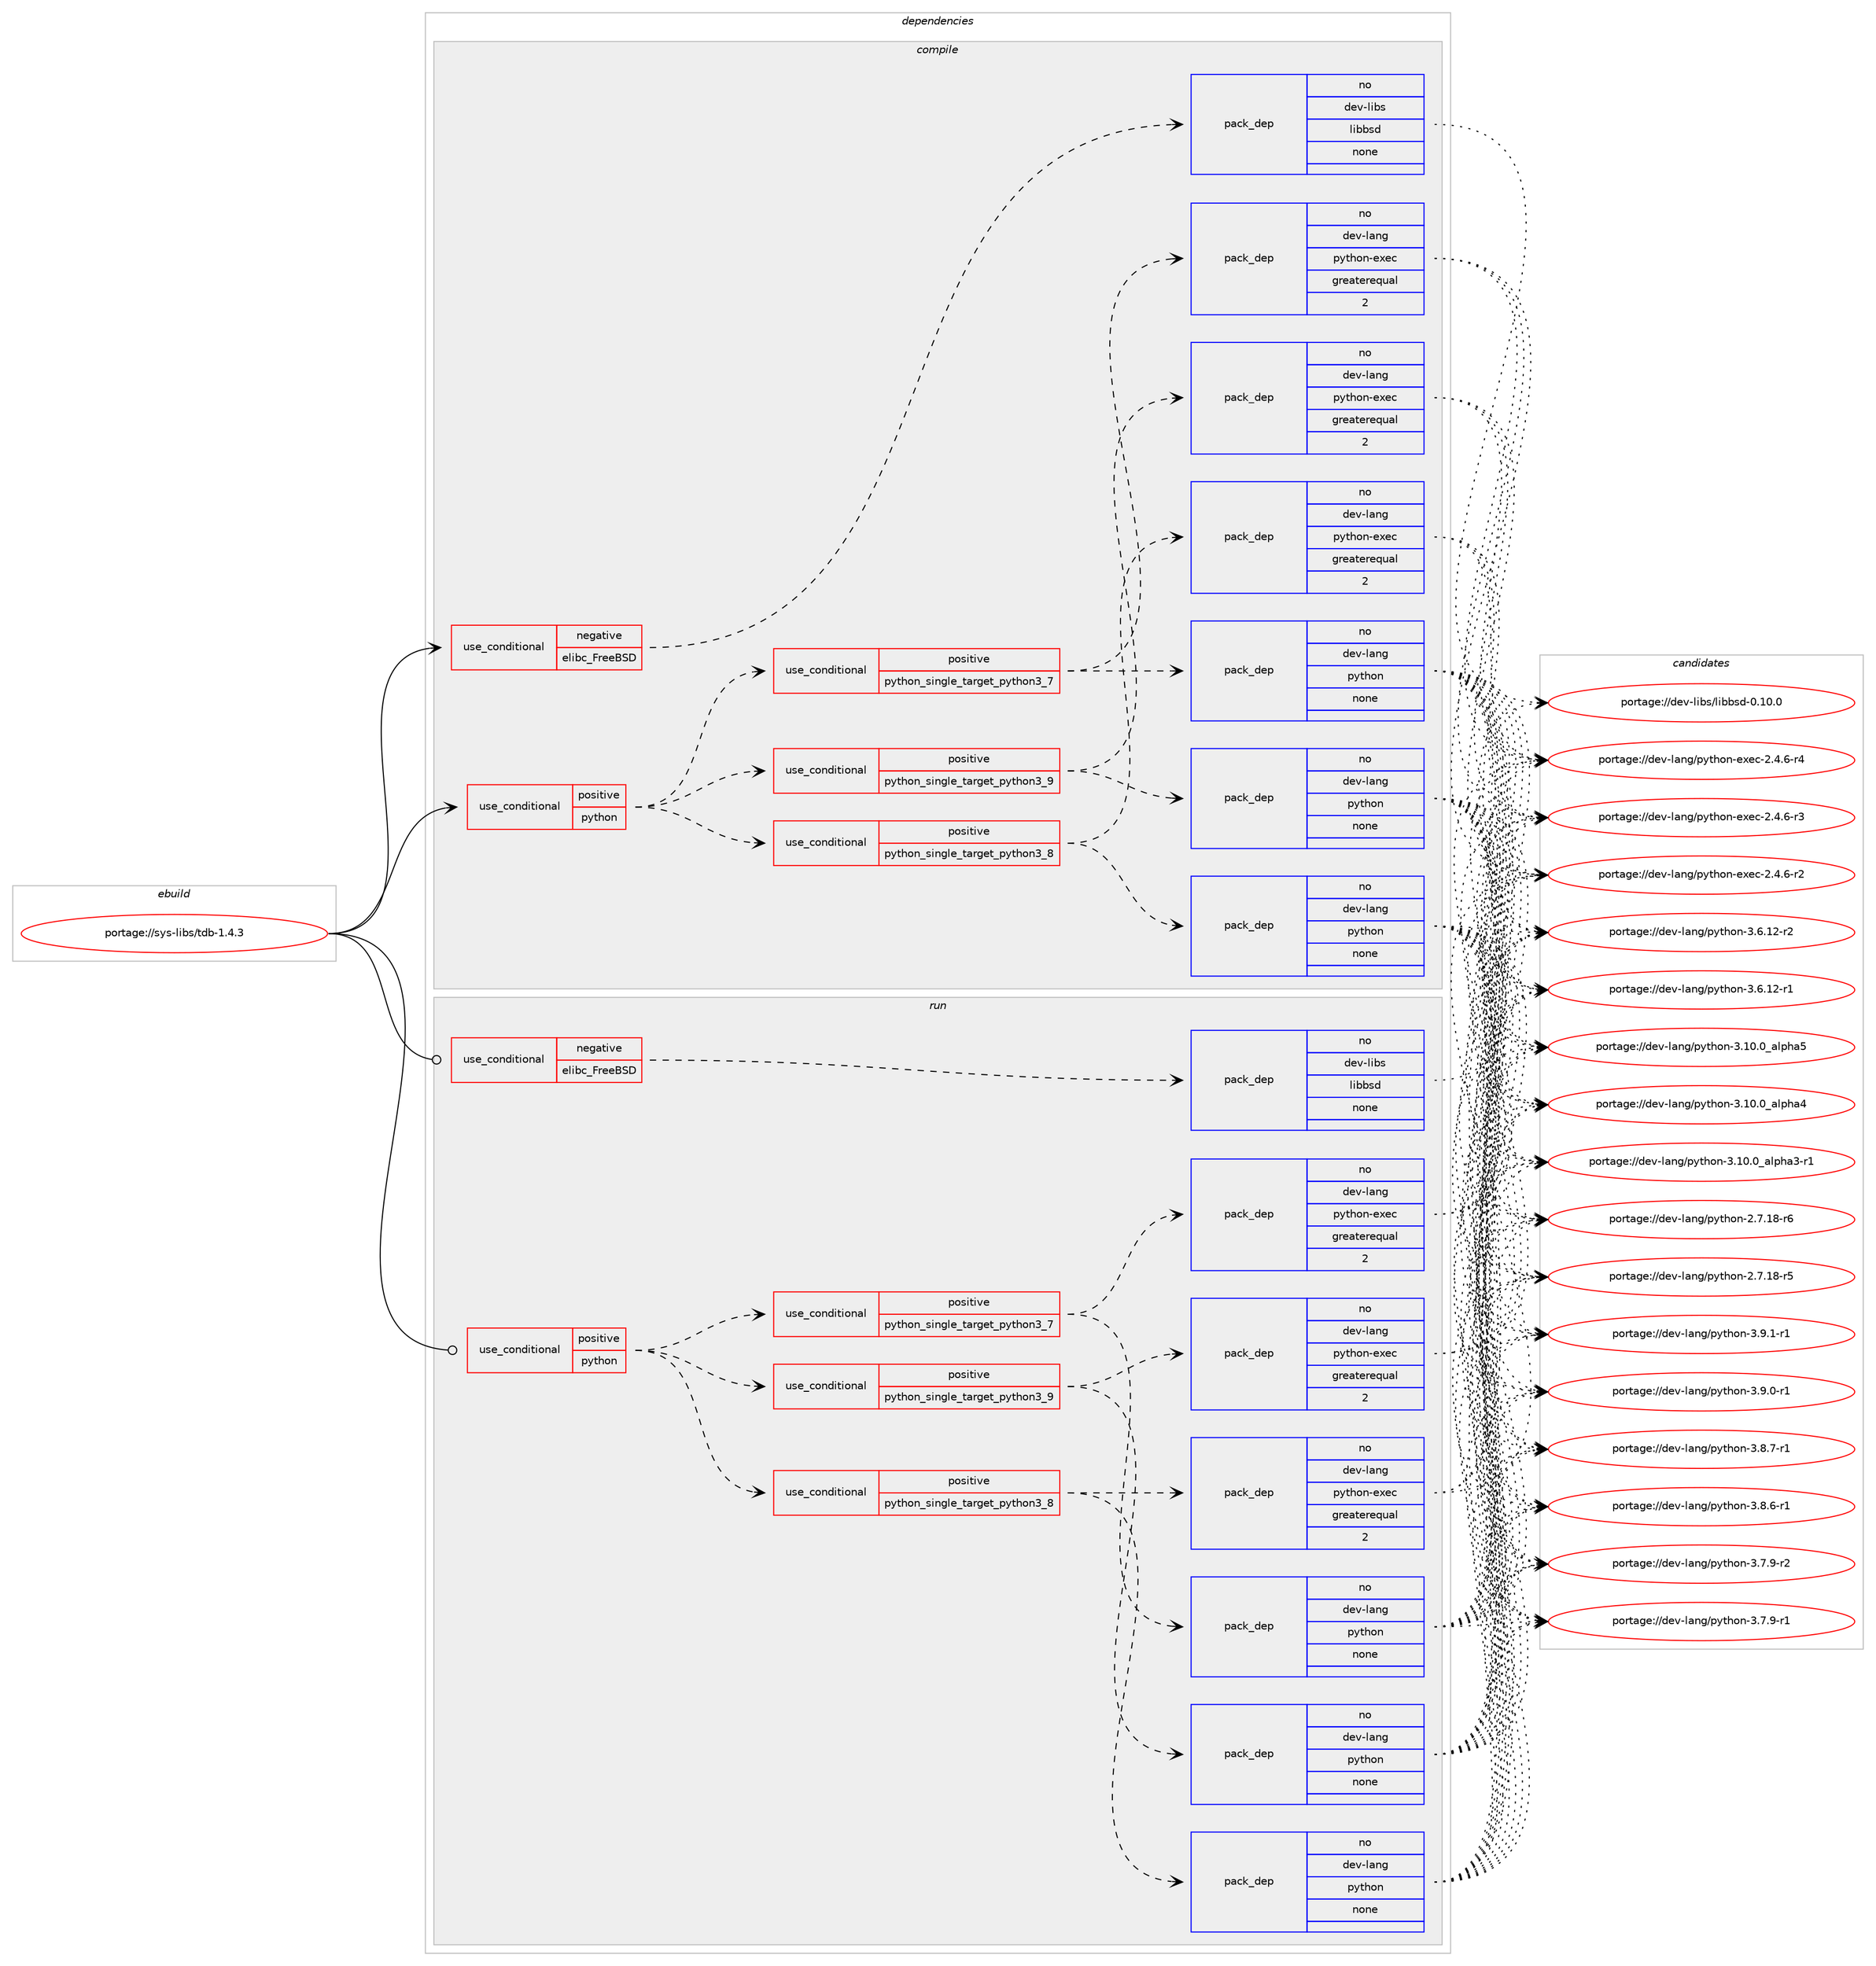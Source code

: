 digraph prolog {

# *************
# Graph options
# *************

newrank=true;
concentrate=true;
compound=true;
graph [rankdir=LR,fontname=Helvetica,fontsize=10,ranksep=1.5];#, ranksep=2.5, nodesep=0.2];
edge  [arrowhead=vee];
node  [fontname=Helvetica,fontsize=10];

# **********
# The ebuild
# **********

subgraph cluster_leftcol {
color=gray;
rank=same;
label=<<i>ebuild</i>>;
id [label="portage://sys-libs/tdb-1.4.3", color=red, width=4, href="../sys-libs/tdb-1.4.3.svg"];
}

# ****************
# The dependencies
# ****************

subgraph cluster_midcol {
color=gray;
label=<<i>dependencies</i>>;
subgraph cluster_compile {
fillcolor="#eeeeee";
style=filled;
label=<<i>compile</i>>;
subgraph cond1205 {
dependency5314 [label=<<TABLE BORDER="0" CELLBORDER="1" CELLSPACING="0" CELLPADDING="4"><TR><TD ROWSPAN="3" CELLPADDING="10">use_conditional</TD></TR><TR><TD>negative</TD></TR><TR><TD>elibc_FreeBSD</TD></TR></TABLE>>, shape=none, color=red];
subgraph pack4042 {
dependency5315 [label=<<TABLE BORDER="0" CELLBORDER="1" CELLSPACING="0" CELLPADDING="4" WIDTH="220"><TR><TD ROWSPAN="6" CELLPADDING="30">pack_dep</TD></TR><TR><TD WIDTH="110">no</TD></TR><TR><TD>dev-libs</TD></TR><TR><TD>libbsd</TD></TR><TR><TD>none</TD></TR><TR><TD></TD></TR></TABLE>>, shape=none, color=blue];
}
dependency5314:e -> dependency5315:w [weight=20,style="dashed",arrowhead="vee"];
}
id:e -> dependency5314:w [weight=20,style="solid",arrowhead="vee"];
subgraph cond1206 {
dependency5316 [label=<<TABLE BORDER="0" CELLBORDER="1" CELLSPACING="0" CELLPADDING="4"><TR><TD ROWSPAN="3" CELLPADDING="10">use_conditional</TD></TR><TR><TD>positive</TD></TR><TR><TD>python</TD></TR></TABLE>>, shape=none, color=red];
subgraph cond1207 {
dependency5317 [label=<<TABLE BORDER="0" CELLBORDER="1" CELLSPACING="0" CELLPADDING="4"><TR><TD ROWSPAN="3" CELLPADDING="10">use_conditional</TD></TR><TR><TD>positive</TD></TR><TR><TD>python_single_target_python3_7</TD></TR></TABLE>>, shape=none, color=red];
subgraph pack4043 {
dependency5318 [label=<<TABLE BORDER="0" CELLBORDER="1" CELLSPACING="0" CELLPADDING="4" WIDTH="220"><TR><TD ROWSPAN="6" CELLPADDING="30">pack_dep</TD></TR><TR><TD WIDTH="110">no</TD></TR><TR><TD>dev-lang</TD></TR><TR><TD>python</TD></TR><TR><TD>none</TD></TR><TR><TD></TD></TR></TABLE>>, shape=none, color=blue];
}
dependency5317:e -> dependency5318:w [weight=20,style="dashed",arrowhead="vee"];
subgraph pack4044 {
dependency5319 [label=<<TABLE BORDER="0" CELLBORDER="1" CELLSPACING="0" CELLPADDING="4" WIDTH="220"><TR><TD ROWSPAN="6" CELLPADDING="30">pack_dep</TD></TR><TR><TD WIDTH="110">no</TD></TR><TR><TD>dev-lang</TD></TR><TR><TD>python-exec</TD></TR><TR><TD>greaterequal</TD></TR><TR><TD>2</TD></TR></TABLE>>, shape=none, color=blue];
}
dependency5317:e -> dependency5319:w [weight=20,style="dashed",arrowhead="vee"];
}
dependency5316:e -> dependency5317:w [weight=20,style="dashed",arrowhead="vee"];
subgraph cond1208 {
dependency5320 [label=<<TABLE BORDER="0" CELLBORDER="1" CELLSPACING="0" CELLPADDING="4"><TR><TD ROWSPAN="3" CELLPADDING="10">use_conditional</TD></TR><TR><TD>positive</TD></TR><TR><TD>python_single_target_python3_8</TD></TR></TABLE>>, shape=none, color=red];
subgraph pack4045 {
dependency5321 [label=<<TABLE BORDER="0" CELLBORDER="1" CELLSPACING="0" CELLPADDING="4" WIDTH="220"><TR><TD ROWSPAN="6" CELLPADDING="30">pack_dep</TD></TR><TR><TD WIDTH="110">no</TD></TR><TR><TD>dev-lang</TD></TR><TR><TD>python</TD></TR><TR><TD>none</TD></TR><TR><TD></TD></TR></TABLE>>, shape=none, color=blue];
}
dependency5320:e -> dependency5321:w [weight=20,style="dashed",arrowhead="vee"];
subgraph pack4046 {
dependency5322 [label=<<TABLE BORDER="0" CELLBORDER="1" CELLSPACING="0" CELLPADDING="4" WIDTH="220"><TR><TD ROWSPAN="6" CELLPADDING="30">pack_dep</TD></TR><TR><TD WIDTH="110">no</TD></TR><TR><TD>dev-lang</TD></TR><TR><TD>python-exec</TD></TR><TR><TD>greaterequal</TD></TR><TR><TD>2</TD></TR></TABLE>>, shape=none, color=blue];
}
dependency5320:e -> dependency5322:w [weight=20,style="dashed",arrowhead="vee"];
}
dependency5316:e -> dependency5320:w [weight=20,style="dashed",arrowhead="vee"];
subgraph cond1209 {
dependency5323 [label=<<TABLE BORDER="0" CELLBORDER="1" CELLSPACING="0" CELLPADDING="4"><TR><TD ROWSPAN="3" CELLPADDING="10">use_conditional</TD></TR><TR><TD>positive</TD></TR><TR><TD>python_single_target_python3_9</TD></TR></TABLE>>, shape=none, color=red];
subgraph pack4047 {
dependency5324 [label=<<TABLE BORDER="0" CELLBORDER="1" CELLSPACING="0" CELLPADDING="4" WIDTH="220"><TR><TD ROWSPAN="6" CELLPADDING="30">pack_dep</TD></TR><TR><TD WIDTH="110">no</TD></TR><TR><TD>dev-lang</TD></TR><TR><TD>python</TD></TR><TR><TD>none</TD></TR><TR><TD></TD></TR></TABLE>>, shape=none, color=blue];
}
dependency5323:e -> dependency5324:w [weight=20,style="dashed",arrowhead="vee"];
subgraph pack4048 {
dependency5325 [label=<<TABLE BORDER="0" CELLBORDER="1" CELLSPACING="0" CELLPADDING="4" WIDTH="220"><TR><TD ROWSPAN="6" CELLPADDING="30">pack_dep</TD></TR><TR><TD WIDTH="110">no</TD></TR><TR><TD>dev-lang</TD></TR><TR><TD>python-exec</TD></TR><TR><TD>greaterequal</TD></TR><TR><TD>2</TD></TR></TABLE>>, shape=none, color=blue];
}
dependency5323:e -> dependency5325:w [weight=20,style="dashed",arrowhead="vee"];
}
dependency5316:e -> dependency5323:w [weight=20,style="dashed",arrowhead="vee"];
}
id:e -> dependency5316:w [weight=20,style="solid",arrowhead="vee"];
}
subgraph cluster_compileandrun {
fillcolor="#eeeeee";
style=filled;
label=<<i>compile and run</i>>;
}
subgraph cluster_run {
fillcolor="#eeeeee";
style=filled;
label=<<i>run</i>>;
subgraph cond1210 {
dependency5326 [label=<<TABLE BORDER="0" CELLBORDER="1" CELLSPACING="0" CELLPADDING="4"><TR><TD ROWSPAN="3" CELLPADDING="10">use_conditional</TD></TR><TR><TD>negative</TD></TR><TR><TD>elibc_FreeBSD</TD></TR></TABLE>>, shape=none, color=red];
subgraph pack4049 {
dependency5327 [label=<<TABLE BORDER="0" CELLBORDER="1" CELLSPACING="0" CELLPADDING="4" WIDTH="220"><TR><TD ROWSPAN="6" CELLPADDING="30">pack_dep</TD></TR><TR><TD WIDTH="110">no</TD></TR><TR><TD>dev-libs</TD></TR><TR><TD>libbsd</TD></TR><TR><TD>none</TD></TR><TR><TD></TD></TR></TABLE>>, shape=none, color=blue];
}
dependency5326:e -> dependency5327:w [weight=20,style="dashed",arrowhead="vee"];
}
id:e -> dependency5326:w [weight=20,style="solid",arrowhead="odot"];
subgraph cond1211 {
dependency5328 [label=<<TABLE BORDER="0" CELLBORDER="1" CELLSPACING="0" CELLPADDING="4"><TR><TD ROWSPAN="3" CELLPADDING="10">use_conditional</TD></TR><TR><TD>positive</TD></TR><TR><TD>python</TD></TR></TABLE>>, shape=none, color=red];
subgraph cond1212 {
dependency5329 [label=<<TABLE BORDER="0" CELLBORDER="1" CELLSPACING="0" CELLPADDING="4"><TR><TD ROWSPAN="3" CELLPADDING="10">use_conditional</TD></TR><TR><TD>positive</TD></TR><TR><TD>python_single_target_python3_7</TD></TR></TABLE>>, shape=none, color=red];
subgraph pack4050 {
dependency5330 [label=<<TABLE BORDER="0" CELLBORDER="1" CELLSPACING="0" CELLPADDING="4" WIDTH="220"><TR><TD ROWSPAN="6" CELLPADDING="30">pack_dep</TD></TR><TR><TD WIDTH="110">no</TD></TR><TR><TD>dev-lang</TD></TR><TR><TD>python</TD></TR><TR><TD>none</TD></TR><TR><TD></TD></TR></TABLE>>, shape=none, color=blue];
}
dependency5329:e -> dependency5330:w [weight=20,style="dashed",arrowhead="vee"];
subgraph pack4051 {
dependency5331 [label=<<TABLE BORDER="0" CELLBORDER="1" CELLSPACING="0" CELLPADDING="4" WIDTH="220"><TR><TD ROWSPAN="6" CELLPADDING="30">pack_dep</TD></TR><TR><TD WIDTH="110">no</TD></TR><TR><TD>dev-lang</TD></TR><TR><TD>python-exec</TD></TR><TR><TD>greaterequal</TD></TR><TR><TD>2</TD></TR></TABLE>>, shape=none, color=blue];
}
dependency5329:e -> dependency5331:w [weight=20,style="dashed",arrowhead="vee"];
}
dependency5328:e -> dependency5329:w [weight=20,style="dashed",arrowhead="vee"];
subgraph cond1213 {
dependency5332 [label=<<TABLE BORDER="0" CELLBORDER="1" CELLSPACING="0" CELLPADDING="4"><TR><TD ROWSPAN="3" CELLPADDING="10">use_conditional</TD></TR><TR><TD>positive</TD></TR><TR><TD>python_single_target_python3_8</TD></TR></TABLE>>, shape=none, color=red];
subgraph pack4052 {
dependency5333 [label=<<TABLE BORDER="0" CELLBORDER="1" CELLSPACING="0" CELLPADDING="4" WIDTH="220"><TR><TD ROWSPAN="6" CELLPADDING="30">pack_dep</TD></TR><TR><TD WIDTH="110">no</TD></TR><TR><TD>dev-lang</TD></TR><TR><TD>python</TD></TR><TR><TD>none</TD></TR><TR><TD></TD></TR></TABLE>>, shape=none, color=blue];
}
dependency5332:e -> dependency5333:w [weight=20,style="dashed",arrowhead="vee"];
subgraph pack4053 {
dependency5334 [label=<<TABLE BORDER="0" CELLBORDER="1" CELLSPACING="0" CELLPADDING="4" WIDTH="220"><TR><TD ROWSPAN="6" CELLPADDING="30">pack_dep</TD></TR><TR><TD WIDTH="110">no</TD></TR><TR><TD>dev-lang</TD></TR><TR><TD>python-exec</TD></TR><TR><TD>greaterequal</TD></TR><TR><TD>2</TD></TR></TABLE>>, shape=none, color=blue];
}
dependency5332:e -> dependency5334:w [weight=20,style="dashed",arrowhead="vee"];
}
dependency5328:e -> dependency5332:w [weight=20,style="dashed",arrowhead="vee"];
subgraph cond1214 {
dependency5335 [label=<<TABLE BORDER="0" CELLBORDER="1" CELLSPACING="0" CELLPADDING="4"><TR><TD ROWSPAN="3" CELLPADDING="10">use_conditional</TD></TR><TR><TD>positive</TD></TR><TR><TD>python_single_target_python3_9</TD></TR></TABLE>>, shape=none, color=red];
subgraph pack4054 {
dependency5336 [label=<<TABLE BORDER="0" CELLBORDER="1" CELLSPACING="0" CELLPADDING="4" WIDTH="220"><TR><TD ROWSPAN="6" CELLPADDING="30">pack_dep</TD></TR><TR><TD WIDTH="110">no</TD></TR><TR><TD>dev-lang</TD></TR><TR><TD>python</TD></TR><TR><TD>none</TD></TR><TR><TD></TD></TR></TABLE>>, shape=none, color=blue];
}
dependency5335:e -> dependency5336:w [weight=20,style="dashed",arrowhead="vee"];
subgraph pack4055 {
dependency5337 [label=<<TABLE BORDER="0" CELLBORDER="1" CELLSPACING="0" CELLPADDING="4" WIDTH="220"><TR><TD ROWSPAN="6" CELLPADDING="30">pack_dep</TD></TR><TR><TD WIDTH="110">no</TD></TR><TR><TD>dev-lang</TD></TR><TR><TD>python-exec</TD></TR><TR><TD>greaterequal</TD></TR><TR><TD>2</TD></TR></TABLE>>, shape=none, color=blue];
}
dependency5335:e -> dependency5337:w [weight=20,style="dashed",arrowhead="vee"];
}
dependency5328:e -> dependency5335:w [weight=20,style="dashed",arrowhead="vee"];
}
id:e -> dependency5328:w [weight=20,style="solid",arrowhead="odot"];
}
}

# **************
# The candidates
# **************

subgraph cluster_choices {
rank=same;
color=gray;
label=<<i>candidates</i>>;

subgraph choice4042 {
color=black;
nodesep=1;
choice100101118451081059811547108105989811510045484649484648 [label="portage://dev-libs/libbsd-0.10.0", color=red, width=4,href="../dev-libs/libbsd-0.10.0.svg"];
dependency5315:e -> choice100101118451081059811547108105989811510045484649484648:w [style=dotted,weight="100"];
}
subgraph choice4043 {
color=black;
nodesep=1;
choice1001011184510897110103471121211161041111104551465746494511449 [label="portage://dev-lang/python-3.9.1-r1", color=red, width=4,href="../dev-lang/python-3.9.1-r1.svg"];
choice1001011184510897110103471121211161041111104551465746484511449 [label="portage://dev-lang/python-3.9.0-r1", color=red, width=4,href="../dev-lang/python-3.9.0-r1.svg"];
choice1001011184510897110103471121211161041111104551465646554511449 [label="portage://dev-lang/python-3.8.7-r1", color=red, width=4,href="../dev-lang/python-3.8.7-r1.svg"];
choice1001011184510897110103471121211161041111104551465646544511449 [label="portage://dev-lang/python-3.8.6-r1", color=red, width=4,href="../dev-lang/python-3.8.6-r1.svg"];
choice1001011184510897110103471121211161041111104551465546574511450 [label="portage://dev-lang/python-3.7.9-r2", color=red, width=4,href="../dev-lang/python-3.7.9-r2.svg"];
choice1001011184510897110103471121211161041111104551465546574511449 [label="portage://dev-lang/python-3.7.9-r1", color=red, width=4,href="../dev-lang/python-3.7.9-r1.svg"];
choice100101118451089711010347112121116104111110455146544649504511450 [label="portage://dev-lang/python-3.6.12-r2", color=red, width=4,href="../dev-lang/python-3.6.12-r2.svg"];
choice100101118451089711010347112121116104111110455146544649504511449 [label="portage://dev-lang/python-3.6.12-r1", color=red, width=4,href="../dev-lang/python-3.6.12-r1.svg"];
choice1001011184510897110103471121211161041111104551464948464895971081121049753 [label="portage://dev-lang/python-3.10.0_alpha5", color=red, width=4,href="../dev-lang/python-3.10.0_alpha5.svg"];
choice1001011184510897110103471121211161041111104551464948464895971081121049752 [label="portage://dev-lang/python-3.10.0_alpha4", color=red, width=4,href="../dev-lang/python-3.10.0_alpha4.svg"];
choice10010111845108971101034711212111610411111045514649484648959710811210497514511449 [label="portage://dev-lang/python-3.10.0_alpha3-r1", color=red, width=4,href="../dev-lang/python-3.10.0_alpha3-r1.svg"];
choice100101118451089711010347112121116104111110455046554649564511454 [label="portage://dev-lang/python-2.7.18-r6", color=red, width=4,href="../dev-lang/python-2.7.18-r6.svg"];
choice100101118451089711010347112121116104111110455046554649564511453 [label="portage://dev-lang/python-2.7.18-r5", color=red, width=4,href="../dev-lang/python-2.7.18-r5.svg"];
dependency5318:e -> choice1001011184510897110103471121211161041111104551465746494511449:w [style=dotted,weight="100"];
dependency5318:e -> choice1001011184510897110103471121211161041111104551465746484511449:w [style=dotted,weight="100"];
dependency5318:e -> choice1001011184510897110103471121211161041111104551465646554511449:w [style=dotted,weight="100"];
dependency5318:e -> choice1001011184510897110103471121211161041111104551465646544511449:w [style=dotted,weight="100"];
dependency5318:e -> choice1001011184510897110103471121211161041111104551465546574511450:w [style=dotted,weight="100"];
dependency5318:e -> choice1001011184510897110103471121211161041111104551465546574511449:w [style=dotted,weight="100"];
dependency5318:e -> choice100101118451089711010347112121116104111110455146544649504511450:w [style=dotted,weight="100"];
dependency5318:e -> choice100101118451089711010347112121116104111110455146544649504511449:w [style=dotted,weight="100"];
dependency5318:e -> choice1001011184510897110103471121211161041111104551464948464895971081121049753:w [style=dotted,weight="100"];
dependency5318:e -> choice1001011184510897110103471121211161041111104551464948464895971081121049752:w [style=dotted,weight="100"];
dependency5318:e -> choice10010111845108971101034711212111610411111045514649484648959710811210497514511449:w [style=dotted,weight="100"];
dependency5318:e -> choice100101118451089711010347112121116104111110455046554649564511454:w [style=dotted,weight="100"];
dependency5318:e -> choice100101118451089711010347112121116104111110455046554649564511453:w [style=dotted,weight="100"];
}
subgraph choice4044 {
color=black;
nodesep=1;
choice10010111845108971101034711212111610411111045101120101994550465246544511452 [label="portage://dev-lang/python-exec-2.4.6-r4", color=red, width=4,href="../dev-lang/python-exec-2.4.6-r4.svg"];
choice10010111845108971101034711212111610411111045101120101994550465246544511451 [label="portage://dev-lang/python-exec-2.4.6-r3", color=red, width=4,href="../dev-lang/python-exec-2.4.6-r3.svg"];
choice10010111845108971101034711212111610411111045101120101994550465246544511450 [label="portage://dev-lang/python-exec-2.4.6-r2", color=red, width=4,href="../dev-lang/python-exec-2.4.6-r2.svg"];
dependency5319:e -> choice10010111845108971101034711212111610411111045101120101994550465246544511452:w [style=dotted,weight="100"];
dependency5319:e -> choice10010111845108971101034711212111610411111045101120101994550465246544511451:w [style=dotted,weight="100"];
dependency5319:e -> choice10010111845108971101034711212111610411111045101120101994550465246544511450:w [style=dotted,weight="100"];
}
subgraph choice4045 {
color=black;
nodesep=1;
choice1001011184510897110103471121211161041111104551465746494511449 [label="portage://dev-lang/python-3.9.1-r1", color=red, width=4,href="../dev-lang/python-3.9.1-r1.svg"];
choice1001011184510897110103471121211161041111104551465746484511449 [label="portage://dev-lang/python-3.9.0-r1", color=red, width=4,href="../dev-lang/python-3.9.0-r1.svg"];
choice1001011184510897110103471121211161041111104551465646554511449 [label="portage://dev-lang/python-3.8.7-r1", color=red, width=4,href="../dev-lang/python-3.8.7-r1.svg"];
choice1001011184510897110103471121211161041111104551465646544511449 [label="portage://dev-lang/python-3.8.6-r1", color=red, width=4,href="../dev-lang/python-3.8.6-r1.svg"];
choice1001011184510897110103471121211161041111104551465546574511450 [label="portage://dev-lang/python-3.7.9-r2", color=red, width=4,href="../dev-lang/python-3.7.9-r2.svg"];
choice1001011184510897110103471121211161041111104551465546574511449 [label="portage://dev-lang/python-3.7.9-r1", color=red, width=4,href="../dev-lang/python-3.7.9-r1.svg"];
choice100101118451089711010347112121116104111110455146544649504511450 [label="portage://dev-lang/python-3.6.12-r2", color=red, width=4,href="../dev-lang/python-3.6.12-r2.svg"];
choice100101118451089711010347112121116104111110455146544649504511449 [label="portage://dev-lang/python-3.6.12-r1", color=red, width=4,href="../dev-lang/python-3.6.12-r1.svg"];
choice1001011184510897110103471121211161041111104551464948464895971081121049753 [label="portage://dev-lang/python-3.10.0_alpha5", color=red, width=4,href="../dev-lang/python-3.10.0_alpha5.svg"];
choice1001011184510897110103471121211161041111104551464948464895971081121049752 [label="portage://dev-lang/python-3.10.0_alpha4", color=red, width=4,href="../dev-lang/python-3.10.0_alpha4.svg"];
choice10010111845108971101034711212111610411111045514649484648959710811210497514511449 [label="portage://dev-lang/python-3.10.0_alpha3-r1", color=red, width=4,href="../dev-lang/python-3.10.0_alpha3-r1.svg"];
choice100101118451089711010347112121116104111110455046554649564511454 [label="portage://dev-lang/python-2.7.18-r6", color=red, width=4,href="../dev-lang/python-2.7.18-r6.svg"];
choice100101118451089711010347112121116104111110455046554649564511453 [label="portage://dev-lang/python-2.7.18-r5", color=red, width=4,href="../dev-lang/python-2.7.18-r5.svg"];
dependency5321:e -> choice1001011184510897110103471121211161041111104551465746494511449:w [style=dotted,weight="100"];
dependency5321:e -> choice1001011184510897110103471121211161041111104551465746484511449:w [style=dotted,weight="100"];
dependency5321:e -> choice1001011184510897110103471121211161041111104551465646554511449:w [style=dotted,weight="100"];
dependency5321:e -> choice1001011184510897110103471121211161041111104551465646544511449:w [style=dotted,weight="100"];
dependency5321:e -> choice1001011184510897110103471121211161041111104551465546574511450:w [style=dotted,weight="100"];
dependency5321:e -> choice1001011184510897110103471121211161041111104551465546574511449:w [style=dotted,weight="100"];
dependency5321:e -> choice100101118451089711010347112121116104111110455146544649504511450:w [style=dotted,weight="100"];
dependency5321:e -> choice100101118451089711010347112121116104111110455146544649504511449:w [style=dotted,weight="100"];
dependency5321:e -> choice1001011184510897110103471121211161041111104551464948464895971081121049753:w [style=dotted,weight="100"];
dependency5321:e -> choice1001011184510897110103471121211161041111104551464948464895971081121049752:w [style=dotted,weight="100"];
dependency5321:e -> choice10010111845108971101034711212111610411111045514649484648959710811210497514511449:w [style=dotted,weight="100"];
dependency5321:e -> choice100101118451089711010347112121116104111110455046554649564511454:w [style=dotted,weight="100"];
dependency5321:e -> choice100101118451089711010347112121116104111110455046554649564511453:w [style=dotted,weight="100"];
}
subgraph choice4046 {
color=black;
nodesep=1;
choice10010111845108971101034711212111610411111045101120101994550465246544511452 [label="portage://dev-lang/python-exec-2.4.6-r4", color=red, width=4,href="../dev-lang/python-exec-2.4.6-r4.svg"];
choice10010111845108971101034711212111610411111045101120101994550465246544511451 [label="portage://dev-lang/python-exec-2.4.6-r3", color=red, width=4,href="../dev-lang/python-exec-2.4.6-r3.svg"];
choice10010111845108971101034711212111610411111045101120101994550465246544511450 [label="portage://dev-lang/python-exec-2.4.6-r2", color=red, width=4,href="../dev-lang/python-exec-2.4.6-r2.svg"];
dependency5322:e -> choice10010111845108971101034711212111610411111045101120101994550465246544511452:w [style=dotted,weight="100"];
dependency5322:e -> choice10010111845108971101034711212111610411111045101120101994550465246544511451:w [style=dotted,weight="100"];
dependency5322:e -> choice10010111845108971101034711212111610411111045101120101994550465246544511450:w [style=dotted,weight="100"];
}
subgraph choice4047 {
color=black;
nodesep=1;
choice1001011184510897110103471121211161041111104551465746494511449 [label="portage://dev-lang/python-3.9.1-r1", color=red, width=4,href="../dev-lang/python-3.9.1-r1.svg"];
choice1001011184510897110103471121211161041111104551465746484511449 [label="portage://dev-lang/python-3.9.0-r1", color=red, width=4,href="../dev-lang/python-3.9.0-r1.svg"];
choice1001011184510897110103471121211161041111104551465646554511449 [label="portage://dev-lang/python-3.8.7-r1", color=red, width=4,href="../dev-lang/python-3.8.7-r1.svg"];
choice1001011184510897110103471121211161041111104551465646544511449 [label="portage://dev-lang/python-3.8.6-r1", color=red, width=4,href="../dev-lang/python-3.8.6-r1.svg"];
choice1001011184510897110103471121211161041111104551465546574511450 [label="portage://dev-lang/python-3.7.9-r2", color=red, width=4,href="../dev-lang/python-3.7.9-r2.svg"];
choice1001011184510897110103471121211161041111104551465546574511449 [label="portage://dev-lang/python-3.7.9-r1", color=red, width=4,href="../dev-lang/python-3.7.9-r1.svg"];
choice100101118451089711010347112121116104111110455146544649504511450 [label="portage://dev-lang/python-3.6.12-r2", color=red, width=4,href="../dev-lang/python-3.6.12-r2.svg"];
choice100101118451089711010347112121116104111110455146544649504511449 [label="portage://dev-lang/python-3.6.12-r1", color=red, width=4,href="../dev-lang/python-3.6.12-r1.svg"];
choice1001011184510897110103471121211161041111104551464948464895971081121049753 [label="portage://dev-lang/python-3.10.0_alpha5", color=red, width=4,href="../dev-lang/python-3.10.0_alpha5.svg"];
choice1001011184510897110103471121211161041111104551464948464895971081121049752 [label="portage://dev-lang/python-3.10.0_alpha4", color=red, width=4,href="../dev-lang/python-3.10.0_alpha4.svg"];
choice10010111845108971101034711212111610411111045514649484648959710811210497514511449 [label="portage://dev-lang/python-3.10.0_alpha3-r1", color=red, width=4,href="../dev-lang/python-3.10.0_alpha3-r1.svg"];
choice100101118451089711010347112121116104111110455046554649564511454 [label="portage://dev-lang/python-2.7.18-r6", color=red, width=4,href="../dev-lang/python-2.7.18-r6.svg"];
choice100101118451089711010347112121116104111110455046554649564511453 [label="portage://dev-lang/python-2.7.18-r5", color=red, width=4,href="../dev-lang/python-2.7.18-r5.svg"];
dependency5324:e -> choice1001011184510897110103471121211161041111104551465746494511449:w [style=dotted,weight="100"];
dependency5324:e -> choice1001011184510897110103471121211161041111104551465746484511449:w [style=dotted,weight="100"];
dependency5324:e -> choice1001011184510897110103471121211161041111104551465646554511449:w [style=dotted,weight="100"];
dependency5324:e -> choice1001011184510897110103471121211161041111104551465646544511449:w [style=dotted,weight="100"];
dependency5324:e -> choice1001011184510897110103471121211161041111104551465546574511450:w [style=dotted,weight="100"];
dependency5324:e -> choice1001011184510897110103471121211161041111104551465546574511449:w [style=dotted,weight="100"];
dependency5324:e -> choice100101118451089711010347112121116104111110455146544649504511450:w [style=dotted,weight="100"];
dependency5324:e -> choice100101118451089711010347112121116104111110455146544649504511449:w [style=dotted,weight="100"];
dependency5324:e -> choice1001011184510897110103471121211161041111104551464948464895971081121049753:w [style=dotted,weight="100"];
dependency5324:e -> choice1001011184510897110103471121211161041111104551464948464895971081121049752:w [style=dotted,weight="100"];
dependency5324:e -> choice10010111845108971101034711212111610411111045514649484648959710811210497514511449:w [style=dotted,weight="100"];
dependency5324:e -> choice100101118451089711010347112121116104111110455046554649564511454:w [style=dotted,weight="100"];
dependency5324:e -> choice100101118451089711010347112121116104111110455046554649564511453:w [style=dotted,weight="100"];
}
subgraph choice4048 {
color=black;
nodesep=1;
choice10010111845108971101034711212111610411111045101120101994550465246544511452 [label="portage://dev-lang/python-exec-2.4.6-r4", color=red, width=4,href="../dev-lang/python-exec-2.4.6-r4.svg"];
choice10010111845108971101034711212111610411111045101120101994550465246544511451 [label="portage://dev-lang/python-exec-2.4.6-r3", color=red, width=4,href="../dev-lang/python-exec-2.4.6-r3.svg"];
choice10010111845108971101034711212111610411111045101120101994550465246544511450 [label="portage://dev-lang/python-exec-2.4.6-r2", color=red, width=4,href="../dev-lang/python-exec-2.4.6-r2.svg"];
dependency5325:e -> choice10010111845108971101034711212111610411111045101120101994550465246544511452:w [style=dotted,weight="100"];
dependency5325:e -> choice10010111845108971101034711212111610411111045101120101994550465246544511451:w [style=dotted,weight="100"];
dependency5325:e -> choice10010111845108971101034711212111610411111045101120101994550465246544511450:w [style=dotted,weight="100"];
}
subgraph choice4049 {
color=black;
nodesep=1;
choice100101118451081059811547108105989811510045484649484648 [label="portage://dev-libs/libbsd-0.10.0", color=red, width=4,href="../dev-libs/libbsd-0.10.0.svg"];
dependency5327:e -> choice100101118451081059811547108105989811510045484649484648:w [style=dotted,weight="100"];
}
subgraph choice4050 {
color=black;
nodesep=1;
choice1001011184510897110103471121211161041111104551465746494511449 [label="portage://dev-lang/python-3.9.1-r1", color=red, width=4,href="../dev-lang/python-3.9.1-r1.svg"];
choice1001011184510897110103471121211161041111104551465746484511449 [label="portage://dev-lang/python-3.9.0-r1", color=red, width=4,href="../dev-lang/python-3.9.0-r1.svg"];
choice1001011184510897110103471121211161041111104551465646554511449 [label="portage://dev-lang/python-3.8.7-r1", color=red, width=4,href="../dev-lang/python-3.8.7-r1.svg"];
choice1001011184510897110103471121211161041111104551465646544511449 [label="portage://dev-lang/python-3.8.6-r1", color=red, width=4,href="../dev-lang/python-3.8.6-r1.svg"];
choice1001011184510897110103471121211161041111104551465546574511450 [label="portage://dev-lang/python-3.7.9-r2", color=red, width=4,href="../dev-lang/python-3.7.9-r2.svg"];
choice1001011184510897110103471121211161041111104551465546574511449 [label="portage://dev-lang/python-3.7.9-r1", color=red, width=4,href="../dev-lang/python-3.7.9-r1.svg"];
choice100101118451089711010347112121116104111110455146544649504511450 [label="portage://dev-lang/python-3.6.12-r2", color=red, width=4,href="../dev-lang/python-3.6.12-r2.svg"];
choice100101118451089711010347112121116104111110455146544649504511449 [label="portage://dev-lang/python-3.6.12-r1", color=red, width=4,href="../dev-lang/python-3.6.12-r1.svg"];
choice1001011184510897110103471121211161041111104551464948464895971081121049753 [label="portage://dev-lang/python-3.10.0_alpha5", color=red, width=4,href="../dev-lang/python-3.10.0_alpha5.svg"];
choice1001011184510897110103471121211161041111104551464948464895971081121049752 [label="portage://dev-lang/python-3.10.0_alpha4", color=red, width=4,href="../dev-lang/python-3.10.0_alpha4.svg"];
choice10010111845108971101034711212111610411111045514649484648959710811210497514511449 [label="portage://dev-lang/python-3.10.0_alpha3-r1", color=red, width=4,href="../dev-lang/python-3.10.0_alpha3-r1.svg"];
choice100101118451089711010347112121116104111110455046554649564511454 [label="portage://dev-lang/python-2.7.18-r6", color=red, width=4,href="../dev-lang/python-2.7.18-r6.svg"];
choice100101118451089711010347112121116104111110455046554649564511453 [label="portage://dev-lang/python-2.7.18-r5", color=red, width=4,href="../dev-lang/python-2.7.18-r5.svg"];
dependency5330:e -> choice1001011184510897110103471121211161041111104551465746494511449:w [style=dotted,weight="100"];
dependency5330:e -> choice1001011184510897110103471121211161041111104551465746484511449:w [style=dotted,weight="100"];
dependency5330:e -> choice1001011184510897110103471121211161041111104551465646554511449:w [style=dotted,weight="100"];
dependency5330:e -> choice1001011184510897110103471121211161041111104551465646544511449:w [style=dotted,weight="100"];
dependency5330:e -> choice1001011184510897110103471121211161041111104551465546574511450:w [style=dotted,weight="100"];
dependency5330:e -> choice1001011184510897110103471121211161041111104551465546574511449:w [style=dotted,weight="100"];
dependency5330:e -> choice100101118451089711010347112121116104111110455146544649504511450:w [style=dotted,weight="100"];
dependency5330:e -> choice100101118451089711010347112121116104111110455146544649504511449:w [style=dotted,weight="100"];
dependency5330:e -> choice1001011184510897110103471121211161041111104551464948464895971081121049753:w [style=dotted,weight="100"];
dependency5330:e -> choice1001011184510897110103471121211161041111104551464948464895971081121049752:w [style=dotted,weight="100"];
dependency5330:e -> choice10010111845108971101034711212111610411111045514649484648959710811210497514511449:w [style=dotted,weight="100"];
dependency5330:e -> choice100101118451089711010347112121116104111110455046554649564511454:w [style=dotted,weight="100"];
dependency5330:e -> choice100101118451089711010347112121116104111110455046554649564511453:w [style=dotted,weight="100"];
}
subgraph choice4051 {
color=black;
nodesep=1;
choice10010111845108971101034711212111610411111045101120101994550465246544511452 [label="portage://dev-lang/python-exec-2.4.6-r4", color=red, width=4,href="../dev-lang/python-exec-2.4.6-r4.svg"];
choice10010111845108971101034711212111610411111045101120101994550465246544511451 [label="portage://dev-lang/python-exec-2.4.6-r3", color=red, width=4,href="../dev-lang/python-exec-2.4.6-r3.svg"];
choice10010111845108971101034711212111610411111045101120101994550465246544511450 [label="portage://dev-lang/python-exec-2.4.6-r2", color=red, width=4,href="../dev-lang/python-exec-2.4.6-r2.svg"];
dependency5331:e -> choice10010111845108971101034711212111610411111045101120101994550465246544511452:w [style=dotted,weight="100"];
dependency5331:e -> choice10010111845108971101034711212111610411111045101120101994550465246544511451:w [style=dotted,weight="100"];
dependency5331:e -> choice10010111845108971101034711212111610411111045101120101994550465246544511450:w [style=dotted,weight="100"];
}
subgraph choice4052 {
color=black;
nodesep=1;
choice1001011184510897110103471121211161041111104551465746494511449 [label="portage://dev-lang/python-3.9.1-r1", color=red, width=4,href="../dev-lang/python-3.9.1-r1.svg"];
choice1001011184510897110103471121211161041111104551465746484511449 [label="portage://dev-lang/python-3.9.0-r1", color=red, width=4,href="../dev-lang/python-3.9.0-r1.svg"];
choice1001011184510897110103471121211161041111104551465646554511449 [label="portage://dev-lang/python-3.8.7-r1", color=red, width=4,href="../dev-lang/python-3.8.7-r1.svg"];
choice1001011184510897110103471121211161041111104551465646544511449 [label="portage://dev-lang/python-3.8.6-r1", color=red, width=4,href="../dev-lang/python-3.8.6-r1.svg"];
choice1001011184510897110103471121211161041111104551465546574511450 [label="portage://dev-lang/python-3.7.9-r2", color=red, width=4,href="../dev-lang/python-3.7.9-r2.svg"];
choice1001011184510897110103471121211161041111104551465546574511449 [label="portage://dev-lang/python-3.7.9-r1", color=red, width=4,href="../dev-lang/python-3.7.9-r1.svg"];
choice100101118451089711010347112121116104111110455146544649504511450 [label="portage://dev-lang/python-3.6.12-r2", color=red, width=4,href="../dev-lang/python-3.6.12-r2.svg"];
choice100101118451089711010347112121116104111110455146544649504511449 [label="portage://dev-lang/python-3.6.12-r1", color=red, width=4,href="../dev-lang/python-3.6.12-r1.svg"];
choice1001011184510897110103471121211161041111104551464948464895971081121049753 [label="portage://dev-lang/python-3.10.0_alpha5", color=red, width=4,href="../dev-lang/python-3.10.0_alpha5.svg"];
choice1001011184510897110103471121211161041111104551464948464895971081121049752 [label="portage://dev-lang/python-3.10.0_alpha4", color=red, width=4,href="../dev-lang/python-3.10.0_alpha4.svg"];
choice10010111845108971101034711212111610411111045514649484648959710811210497514511449 [label="portage://dev-lang/python-3.10.0_alpha3-r1", color=red, width=4,href="../dev-lang/python-3.10.0_alpha3-r1.svg"];
choice100101118451089711010347112121116104111110455046554649564511454 [label="portage://dev-lang/python-2.7.18-r6", color=red, width=4,href="../dev-lang/python-2.7.18-r6.svg"];
choice100101118451089711010347112121116104111110455046554649564511453 [label="portage://dev-lang/python-2.7.18-r5", color=red, width=4,href="../dev-lang/python-2.7.18-r5.svg"];
dependency5333:e -> choice1001011184510897110103471121211161041111104551465746494511449:w [style=dotted,weight="100"];
dependency5333:e -> choice1001011184510897110103471121211161041111104551465746484511449:w [style=dotted,weight="100"];
dependency5333:e -> choice1001011184510897110103471121211161041111104551465646554511449:w [style=dotted,weight="100"];
dependency5333:e -> choice1001011184510897110103471121211161041111104551465646544511449:w [style=dotted,weight="100"];
dependency5333:e -> choice1001011184510897110103471121211161041111104551465546574511450:w [style=dotted,weight="100"];
dependency5333:e -> choice1001011184510897110103471121211161041111104551465546574511449:w [style=dotted,weight="100"];
dependency5333:e -> choice100101118451089711010347112121116104111110455146544649504511450:w [style=dotted,weight="100"];
dependency5333:e -> choice100101118451089711010347112121116104111110455146544649504511449:w [style=dotted,weight="100"];
dependency5333:e -> choice1001011184510897110103471121211161041111104551464948464895971081121049753:w [style=dotted,weight="100"];
dependency5333:e -> choice1001011184510897110103471121211161041111104551464948464895971081121049752:w [style=dotted,weight="100"];
dependency5333:e -> choice10010111845108971101034711212111610411111045514649484648959710811210497514511449:w [style=dotted,weight="100"];
dependency5333:e -> choice100101118451089711010347112121116104111110455046554649564511454:w [style=dotted,weight="100"];
dependency5333:e -> choice100101118451089711010347112121116104111110455046554649564511453:w [style=dotted,weight="100"];
}
subgraph choice4053 {
color=black;
nodesep=1;
choice10010111845108971101034711212111610411111045101120101994550465246544511452 [label="portage://dev-lang/python-exec-2.4.6-r4", color=red, width=4,href="../dev-lang/python-exec-2.4.6-r4.svg"];
choice10010111845108971101034711212111610411111045101120101994550465246544511451 [label="portage://dev-lang/python-exec-2.4.6-r3", color=red, width=4,href="../dev-lang/python-exec-2.4.6-r3.svg"];
choice10010111845108971101034711212111610411111045101120101994550465246544511450 [label="portage://dev-lang/python-exec-2.4.6-r2", color=red, width=4,href="../dev-lang/python-exec-2.4.6-r2.svg"];
dependency5334:e -> choice10010111845108971101034711212111610411111045101120101994550465246544511452:w [style=dotted,weight="100"];
dependency5334:e -> choice10010111845108971101034711212111610411111045101120101994550465246544511451:w [style=dotted,weight="100"];
dependency5334:e -> choice10010111845108971101034711212111610411111045101120101994550465246544511450:w [style=dotted,weight="100"];
}
subgraph choice4054 {
color=black;
nodesep=1;
choice1001011184510897110103471121211161041111104551465746494511449 [label="portage://dev-lang/python-3.9.1-r1", color=red, width=4,href="../dev-lang/python-3.9.1-r1.svg"];
choice1001011184510897110103471121211161041111104551465746484511449 [label="portage://dev-lang/python-3.9.0-r1", color=red, width=4,href="../dev-lang/python-3.9.0-r1.svg"];
choice1001011184510897110103471121211161041111104551465646554511449 [label="portage://dev-lang/python-3.8.7-r1", color=red, width=4,href="../dev-lang/python-3.8.7-r1.svg"];
choice1001011184510897110103471121211161041111104551465646544511449 [label="portage://dev-lang/python-3.8.6-r1", color=red, width=4,href="../dev-lang/python-3.8.6-r1.svg"];
choice1001011184510897110103471121211161041111104551465546574511450 [label="portage://dev-lang/python-3.7.9-r2", color=red, width=4,href="../dev-lang/python-3.7.9-r2.svg"];
choice1001011184510897110103471121211161041111104551465546574511449 [label="portage://dev-lang/python-3.7.9-r1", color=red, width=4,href="../dev-lang/python-3.7.9-r1.svg"];
choice100101118451089711010347112121116104111110455146544649504511450 [label="portage://dev-lang/python-3.6.12-r2", color=red, width=4,href="../dev-lang/python-3.6.12-r2.svg"];
choice100101118451089711010347112121116104111110455146544649504511449 [label="portage://dev-lang/python-3.6.12-r1", color=red, width=4,href="../dev-lang/python-3.6.12-r1.svg"];
choice1001011184510897110103471121211161041111104551464948464895971081121049753 [label="portage://dev-lang/python-3.10.0_alpha5", color=red, width=4,href="../dev-lang/python-3.10.0_alpha5.svg"];
choice1001011184510897110103471121211161041111104551464948464895971081121049752 [label="portage://dev-lang/python-3.10.0_alpha4", color=red, width=4,href="../dev-lang/python-3.10.0_alpha4.svg"];
choice10010111845108971101034711212111610411111045514649484648959710811210497514511449 [label="portage://dev-lang/python-3.10.0_alpha3-r1", color=red, width=4,href="../dev-lang/python-3.10.0_alpha3-r1.svg"];
choice100101118451089711010347112121116104111110455046554649564511454 [label="portage://dev-lang/python-2.7.18-r6", color=red, width=4,href="../dev-lang/python-2.7.18-r6.svg"];
choice100101118451089711010347112121116104111110455046554649564511453 [label="portage://dev-lang/python-2.7.18-r5", color=red, width=4,href="../dev-lang/python-2.7.18-r5.svg"];
dependency5336:e -> choice1001011184510897110103471121211161041111104551465746494511449:w [style=dotted,weight="100"];
dependency5336:e -> choice1001011184510897110103471121211161041111104551465746484511449:w [style=dotted,weight="100"];
dependency5336:e -> choice1001011184510897110103471121211161041111104551465646554511449:w [style=dotted,weight="100"];
dependency5336:e -> choice1001011184510897110103471121211161041111104551465646544511449:w [style=dotted,weight="100"];
dependency5336:e -> choice1001011184510897110103471121211161041111104551465546574511450:w [style=dotted,weight="100"];
dependency5336:e -> choice1001011184510897110103471121211161041111104551465546574511449:w [style=dotted,weight="100"];
dependency5336:e -> choice100101118451089711010347112121116104111110455146544649504511450:w [style=dotted,weight="100"];
dependency5336:e -> choice100101118451089711010347112121116104111110455146544649504511449:w [style=dotted,weight="100"];
dependency5336:e -> choice1001011184510897110103471121211161041111104551464948464895971081121049753:w [style=dotted,weight="100"];
dependency5336:e -> choice1001011184510897110103471121211161041111104551464948464895971081121049752:w [style=dotted,weight="100"];
dependency5336:e -> choice10010111845108971101034711212111610411111045514649484648959710811210497514511449:w [style=dotted,weight="100"];
dependency5336:e -> choice100101118451089711010347112121116104111110455046554649564511454:w [style=dotted,weight="100"];
dependency5336:e -> choice100101118451089711010347112121116104111110455046554649564511453:w [style=dotted,weight="100"];
}
subgraph choice4055 {
color=black;
nodesep=1;
choice10010111845108971101034711212111610411111045101120101994550465246544511452 [label="portage://dev-lang/python-exec-2.4.6-r4", color=red, width=4,href="../dev-lang/python-exec-2.4.6-r4.svg"];
choice10010111845108971101034711212111610411111045101120101994550465246544511451 [label="portage://dev-lang/python-exec-2.4.6-r3", color=red, width=4,href="../dev-lang/python-exec-2.4.6-r3.svg"];
choice10010111845108971101034711212111610411111045101120101994550465246544511450 [label="portage://dev-lang/python-exec-2.4.6-r2", color=red, width=4,href="../dev-lang/python-exec-2.4.6-r2.svg"];
dependency5337:e -> choice10010111845108971101034711212111610411111045101120101994550465246544511452:w [style=dotted,weight="100"];
dependency5337:e -> choice10010111845108971101034711212111610411111045101120101994550465246544511451:w [style=dotted,weight="100"];
dependency5337:e -> choice10010111845108971101034711212111610411111045101120101994550465246544511450:w [style=dotted,weight="100"];
}
}

}
